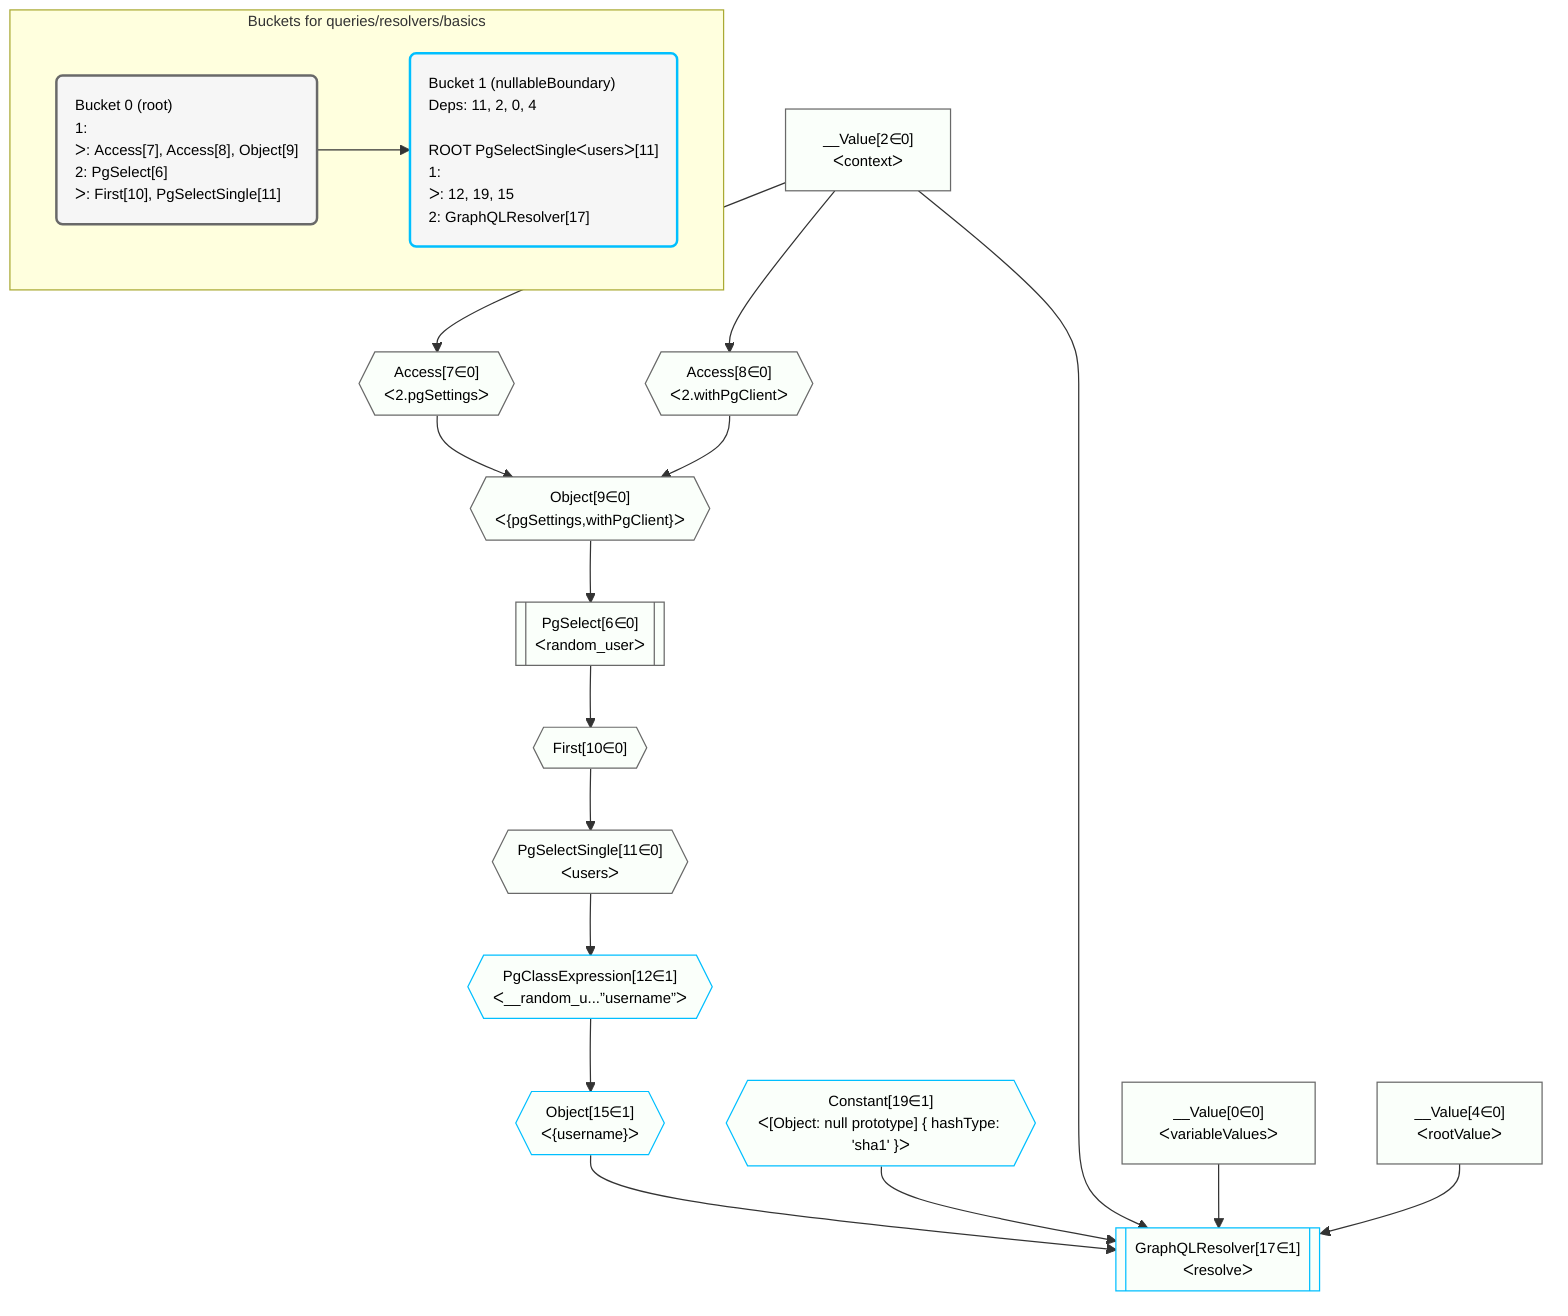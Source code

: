 %%{init: {'themeVariables': { 'fontSize': '12px'}}}%%
graph TD
    classDef path fill:#eee,stroke:#000,color:#000
    classDef plan fill:#fff,stroke-width:1px,color:#000
    classDef itemplan fill:#fff,stroke-width:2px,color:#000
    classDef unbatchedplan fill:#dff,stroke-width:1px,color:#000
    classDef sideeffectplan fill:#fcc,stroke-width:2px,color:#000
    classDef bucket fill:#f6f6f6,color:#000,stroke-width:2px,text-align:left


    %% plan dependencies
    Object9{{"Object[9∈0]<br />ᐸ{pgSettings,withPgClient}ᐳ"}}:::plan
    Access7{{"Access[7∈0]<br />ᐸ2.pgSettingsᐳ"}}:::plan
    Access8{{"Access[8∈0]<br />ᐸ2.withPgClientᐳ"}}:::plan
    Access7 & Access8 --> Object9
    PgSelect6[["PgSelect[6∈0]<br />ᐸrandom_userᐳ"]]:::plan
    Object9 --> PgSelect6
    __Value2["__Value[2∈0]<br />ᐸcontextᐳ"]:::plan
    __Value2 --> Access7
    __Value2 --> Access8
    First10{{"First[10∈0]"}}:::plan
    PgSelect6 --> First10
    PgSelectSingle11{{"PgSelectSingle[11∈0]<br />ᐸusersᐳ"}}:::plan
    First10 --> PgSelectSingle11
    __Value0["__Value[0∈0]<br />ᐸvariableValuesᐳ"]:::plan
    __Value4["__Value[4∈0]<br />ᐸrootValueᐳ"]:::plan
    GraphQLResolver17[["GraphQLResolver[17∈1]<br />ᐸresolveᐳ"]]:::unbatchedplan
    Object15{{"Object[15∈1]<br />ᐸ{username}ᐳ"}}:::plan
    Constant19{{"Constant[19∈1]<br />ᐸ[Object: null prototype] { hashType: 'sha1' }ᐳ"}}:::plan
    Object15 & Constant19 & __Value2 & __Value0 & __Value4 --> GraphQLResolver17
    PgClassExpression12{{"PgClassExpression[12∈1]<br />ᐸ__random_u...”username”ᐳ"}}:::plan
    PgSelectSingle11 --> PgClassExpression12
    PgClassExpression12 --> Object15

    %% define steps

    subgraph "Buckets for queries/resolvers/basics"
    Bucket0("Bucket 0 (root)<br />1: <br />ᐳ: Access[7], Access[8], Object[9]<br />2: PgSelect[6]<br />ᐳ: First[10], PgSelectSingle[11]"):::bucket
    classDef bucket0 stroke:#696969
    class Bucket0,__Value0,__Value2,__Value4,PgSelect6,Access7,Access8,Object9,First10,PgSelectSingle11 bucket0
    Bucket1("Bucket 1 (nullableBoundary)<br />Deps: 11, 2, 0, 4<br /><br />ROOT PgSelectSingleᐸusersᐳ[11]<br />1: <br />ᐳ: 12, 19, 15<br />2: GraphQLResolver[17]"):::bucket
    classDef bucket1 stroke:#00bfff
    class Bucket1,PgClassExpression12,Object15,GraphQLResolver17,Constant19 bucket1
    Bucket0 --> Bucket1
    classDef unary fill:#fafffa,borderWidth:8px
    class Object9,PgSelect6,Access7,Access8,First10,PgSelectSingle11,__Value0,__Value2,__Value4,GraphQLResolver17,PgClassExpression12,Object15,Constant19 unary
    end